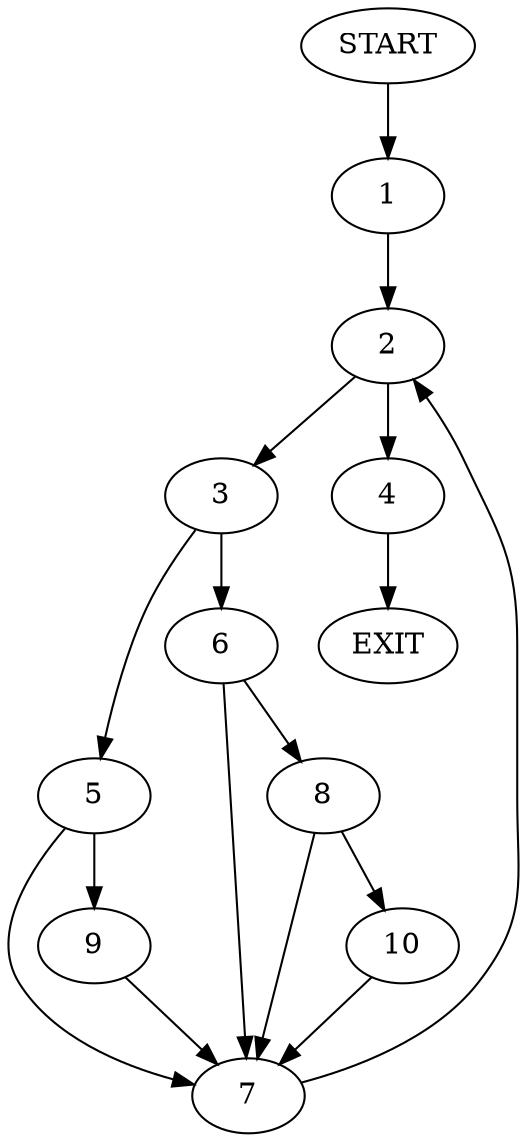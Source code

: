 digraph {
0 [label="START"]
11 [label="EXIT"]
0 -> 1
1 -> 2
2 -> 3
2 -> 4
4 -> 11
3 -> 5
3 -> 6
6 -> 7
6 -> 8
5 -> 7
5 -> 9
7 -> 2
8 -> 7
8 -> 10
10 -> 7
9 -> 7
}
